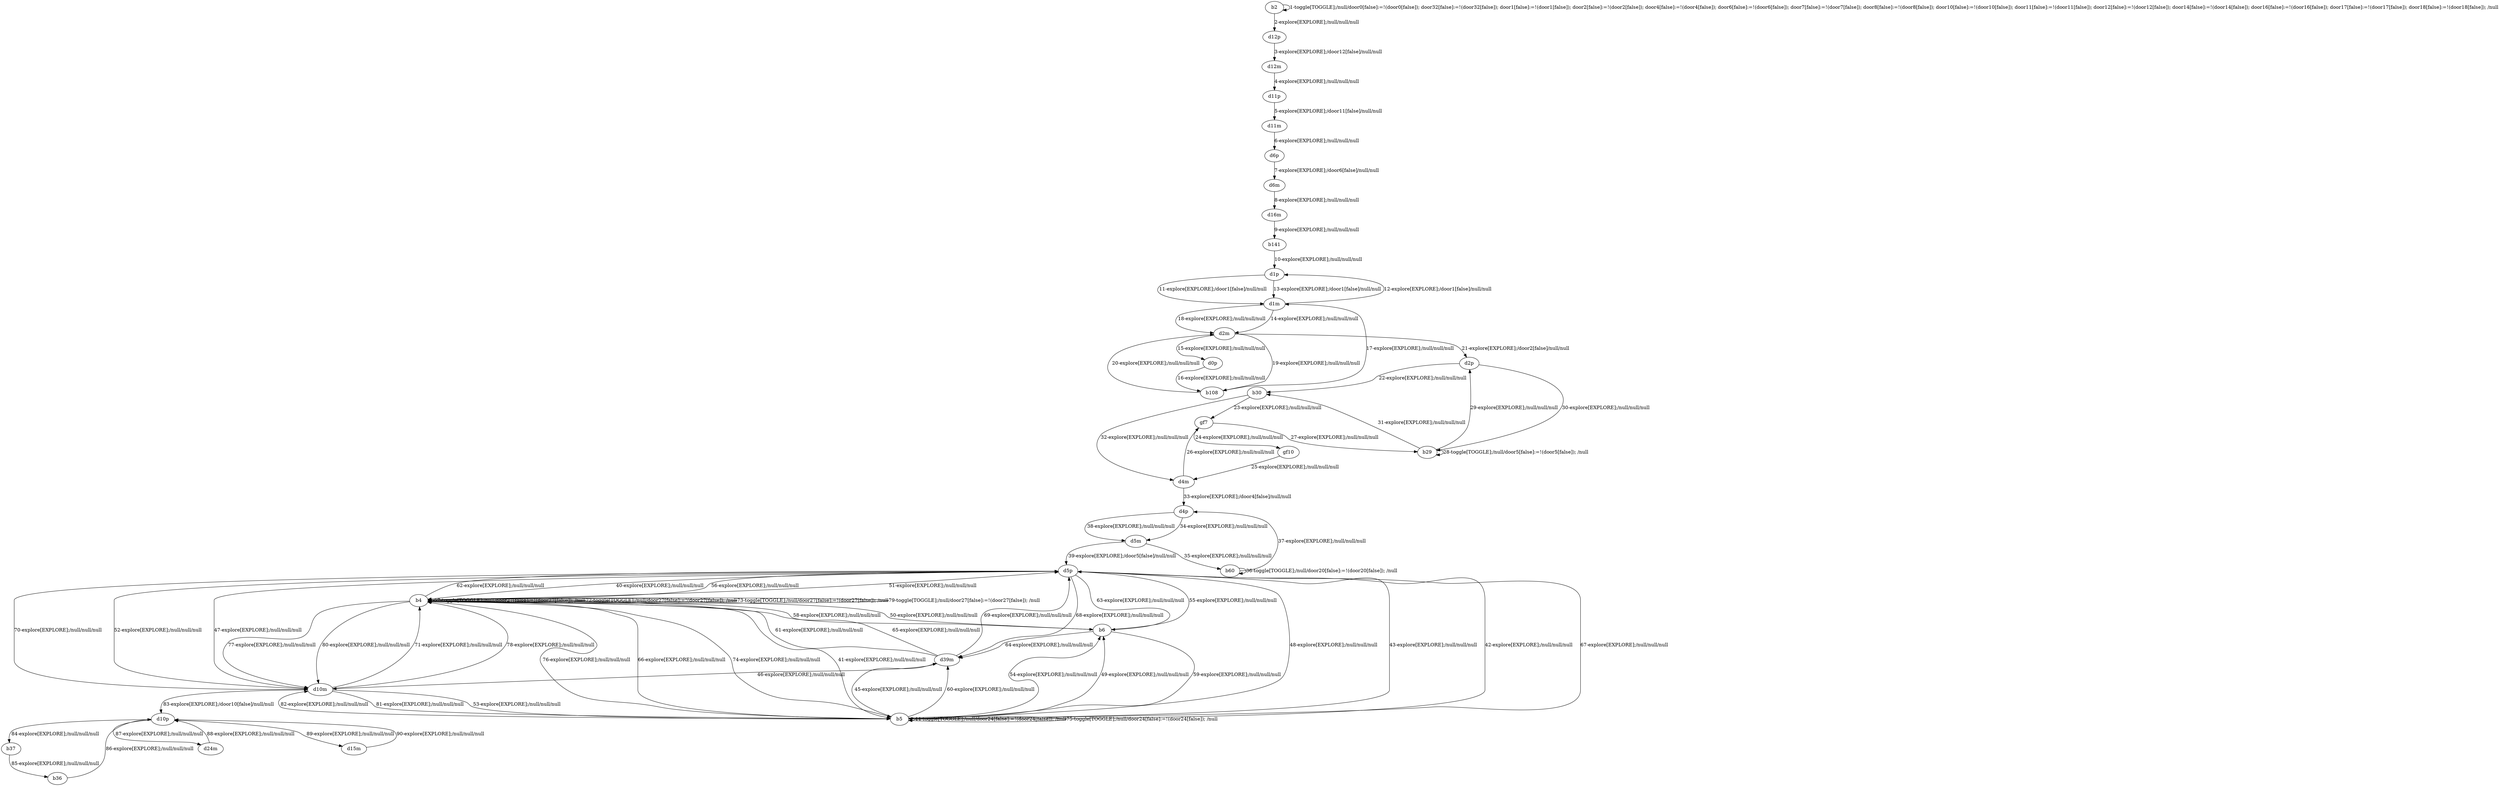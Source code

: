 # Total number of goals covered by this test: 2
# d15m --> d10p
# d10p --> d15m

digraph g {
"b2" -> "b2" [label = "1-toggle[TOGGLE];/null/door0[false]:=!(door0[false]); door32[false]:=!(door32[false]); door1[false]:=!(door1[false]); door2[false]:=!(door2[false]); door4[false]:=!(door4[false]); door6[false]:=!(door6[false]); door7[false]:=!(door7[false]); door8[false]:=!(door8[false]); door10[false]:=!(door10[false]); door11[false]:=!(door11[false]); door12[false]:=!(door12[false]); door14[false]:=!(door14[false]); door16[false]:=!(door16[false]); door17[false]:=!(door17[false]); door18[false]:=!(door18[false]); /null"];
"b2" -> "d12p" [label = "2-explore[EXPLORE];/null/null/null"];
"d12p" -> "d12m" [label = "3-explore[EXPLORE];/door12[false]/null/null"];
"d12m" -> "d11p" [label = "4-explore[EXPLORE];/null/null/null"];
"d11p" -> "d11m" [label = "5-explore[EXPLORE];/door11[false]/null/null"];
"d11m" -> "d6p" [label = "6-explore[EXPLORE];/null/null/null"];
"d6p" -> "d6m" [label = "7-explore[EXPLORE];/door6[false]/null/null"];
"d6m" -> "d16m" [label = "8-explore[EXPLORE];/null/null/null"];
"d16m" -> "b141" [label = "9-explore[EXPLORE];/null/null/null"];
"b141" -> "d1p" [label = "10-explore[EXPLORE];/null/null/null"];
"d1p" -> "d1m" [label = "11-explore[EXPLORE];/door1[false]/null/null"];
"d1m" -> "d1p" [label = "12-explore[EXPLORE];/door1[false]/null/null"];
"d1p" -> "d1m" [label = "13-explore[EXPLORE];/door1[false]/null/null"];
"d1m" -> "d2m" [label = "14-explore[EXPLORE];/null/null/null"];
"d2m" -> "d0p" [label = "15-explore[EXPLORE];/null/null/null"];
"d0p" -> "b108" [label = "16-explore[EXPLORE];/null/null/null"];
"b108" -> "d1m" [label = "17-explore[EXPLORE];/null/null/null"];
"d1m" -> "d2m" [label = "18-explore[EXPLORE];/null/null/null"];
"d2m" -> "b108" [label = "19-explore[EXPLORE];/null/null/null"];
"b108" -> "d2m" [label = "20-explore[EXPLORE];/null/null/null"];
"d2m" -> "d2p" [label = "21-explore[EXPLORE];/door2[false]/null/null"];
"d2p" -> "b30" [label = "22-explore[EXPLORE];/null/null/null"];
"b30" -> "gf7" [label = "23-explore[EXPLORE];/null/null/null"];
"gf7" -> "gf10" [label = "24-explore[EXPLORE];/null/null/null"];
"gf10" -> "d4m" [label = "25-explore[EXPLORE];/null/null/null"];
"d4m" -> "gf7" [label = "26-explore[EXPLORE];/null/null/null"];
"gf7" -> "b29" [label = "27-explore[EXPLORE];/null/null/null"];
"b29" -> "b29" [label = "28-toggle[TOGGLE];/null/door5[false]:=!(door5[false]); /null"];
"b29" -> "d2p" [label = "29-explore[EXPLORE];/null/null/null"];
"d2p" -> "b29" [label = "30-explore[EXPLORE];/null/null/null"];
"b29" -> "b30" [label = "31-explore[EXPLORE];/null/null/null"];
"b30" -> "d4m" [label = "32-explore[EXPLORE];/null/null/null"];
"d4m" -> "d4p" [label = "33-explore[EXPLORE];/door4[false]/null/null"];
"d4p" -> "d5m" [label = "34-explore[EXPLORE];/null/null/null"];
"d5m" -> "b60" [label = "35-explore[EXPLORE];/null/null/null"];
"b60" -> "b60" [label = "36-toggle[TOGGLE];/null/door20[false]:=!(door20[false]); /null"];
"b60" -> "d4p" [label = "37-explore[EXPLORE];/null/null/null"];
"d4p" -> "d5m" [label = "38-explore[EXPLORE];/null/null/null"];
"d5m" -> "d5p" [label = "39-explore[EXPLORE];/door5[false]/null/null"];
"d5p" -> "b4" [label = "40-explore[EXPLORE];/null/null/null"];
"b4" -> "b5" [label = "41-explore[EXPLORE];/null/null/null"];
"b5" -> "d5p" [label = "42-explore[EXPLORE];/null/null/null"];
"d5p" -> "b5" [label = "43-explore[EXPLORE];/null/null/null"];
"b5" -> "b5" [label = "44-toggle[TOGGLE];/null/door24[false]:=!(door24[false]); /null"];
"b5" -> "d39m" [label = "45-explore[EXPLORE];/null/null/null"];
"d39m" -> "d10m" [label = "46-explore[EXPLORE];/null/null/null"];
"d10m" -> "d5p" [label = "47-explore[EXPLORE];/null/null/null"];
"d5p" -> "b5" [label = "48-explore[EXPLORE];/null/null/null"];
"b5" -> "b6" [label = "49-explore[EXPLORE];/null/null/null"];
"b6" -> "b4" [label = "50-explore[EXPLORE];/null/null/null"];
"b4" -> "d5p" [label = "51-explore[EXPLORE];/null/null/null"];
"d5p" -> "d10m" [label = "52-explore[EXPLORE];/null/null/null"];
"d10m" -> "b5" [label = "53-explore[EXPLORE];/null/null/null"];
"b5" -> "b6" [label = "54-explore[EXPLORE];/null/null/null"];
"b6" -> "d5p" [label = "55-explore[EXPLORE];/null/null/null"];
"d5p" -> "b4" [label = "56-explore[EXPLORE];/null/null/null"];
"b4" -> "b4" [label = "57-toggle[TOGGLE];/null/door27[false]:=!(door27[false]); /null"];
"b4" -> "b6" [label = "58-explore[EXPLORE];/null/null/null"];
"b6" -> "b5" [label = "59-explore[EXPLORE];/null/null/null"];
"b5" -> "d39m" [label = "60-explore[EXPLORE];/null/null/null"];
"d39m" -> "b4" [label = "61-explore[EXPLORE];/null/null/null"];
"b4" -> "d5p" [label = "62-explore[EXPLORE];/null/null/null"];
"d5p" -> "b6" [label = "63-explore[EXPLORE];/null/null/null"];
"b6" -> "d39m" [label = "64-explore[EXPLORE];/null/null/null"];
"d39m" -> "b4" [label = "65-explore[EXPLORE];/null/null/null"];
"b4" -> "b5" [label = "66-explore[EXPLORE];/null/null/null"];
"b5" -> "d5p" [label = "67-explore[EXPLORE];/null/null/null"];
"d5p" -> "d39m" [label = "68-explore[EXPLORE];/null/null/null"];
"d39m" -> "d5p" [label = "69-explore[EXPLORE];/null/null/null"];
"d5p" -> "d10m" [label = "70-explore[EXPLORE];/null/null/null"];
"d10m" -> "b4" [label = "71-explore[EXPLORE];/null/null/null"];
"b4" -> "b4" [label = "72-toggle[TOGGLE];/null/door27[false]:=!(door27[false]); /null"];
"b4" -> "b4" [label = "73-toggle[TOGGLE];/null/door27[false]:=!(door27[false]); /null"];
"b4" -> "b5" [label = "74-explore[EXPLORE];/null/null/null"];
"b5" -> "b5" [label = "75-toggle[TOGGLE];/null/door24[false]:=!(door24[false]); /null"];
"b5" -> "b4" [label = "76-explore[EXPLORE];/null/null/null"];
"b4" -> "d10m" [label = "77-explore[EXPLORE];/null/null/null"];
"d10m" -> "b4" [label = "78-explore[EXPLORE];/null/null/null"];
"b4" -> "b4" [label = "79-toggle[TOGGLE];/null/door27[false]:=!(door27[false]); /null"];
"b4" -> "d10m" [label = "80-explore[EXPLORE];/null/null/null"];
"d10m" -> "b5" [label = "81-explore[EXPLORE];/null/null/null"];
"b5" -> "d10m" [label = "82-explore[EXPLORE];/null/null/null"];
"d10m" -> "d10p" [label = "83-explore[EXPLORE];/door10[false]/null/null"];
"d10p" -> "b37" [label = "84-explore[EXPLORE];/null/null/null"];
"b37" -> "b36" [label = "85-explore[EXPLORE];/null/null/null"];
"b36" -> "d10p" [label = "86-explore[EXPLORE];/null/null/null"];
"d10p" -> "d24m" [label = "87-explore[EXPLORE];/null/null/null"];
"d24m" -> "d10p" [label = "88-explore[EXPLORE];/null/null/null"];
"d10p" -> "d15m" [label = "89-explore[EXPLORE];/null/null/null"];
"d15m" -> "d10p" [label = "90-explore[EXPLORE];/null/null/null"];
}